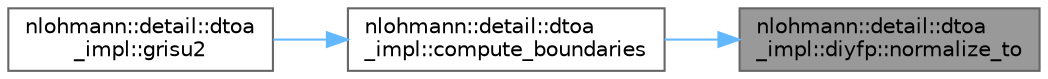 digraph "nlohmann::detail::dtoa_impl::diyfp::normalize_to"
{
 // LATEX_PDF_SIZE
  bgcolor="transparent";
  edge [fontname=Helvetica,fontsize=10,labelfontname=Helvetica,labelfontsize=10];
  node [fontname=Helvetica,fontsize=10,shape=box,height=0.2,width=0.4];
  rankdir="RL";
  Node1 [label="nlohmann::detail::dtoa\l_impl::diyfp::normalize_to",height=0.2,width=0.4,color="gray40", fillcolor="grey60", style="filled", fontcolor="black",tooltip="normalize x such that the result has the exponent E"];
  Node1 -> Node2 [dir="back",color="steelblue1",style="solid"];
  Node2 [label="nlohmann::detail::dtoa\l_impl::compute_boundaries",height=0.2,width=0.4,color="grey40", fillcolor="white", style="filled",URL="$a00479.html#a22b6e37654ac93c6d0d9c06ec1bf5ded",tooltip=" "];
  Node2 -> Node3 [dir="back",color="steelblue1",style="solid"];
  Node3 [label="nlohmann::detail::dtoa\l_impl::grisu2",height=0.2,width=0.4,color="grey40", fillcolor="white", style="filled",URL="$a00479.html#aab7a9670a4f4704a5d0347ad7588576b",tooltip=" "];
}
